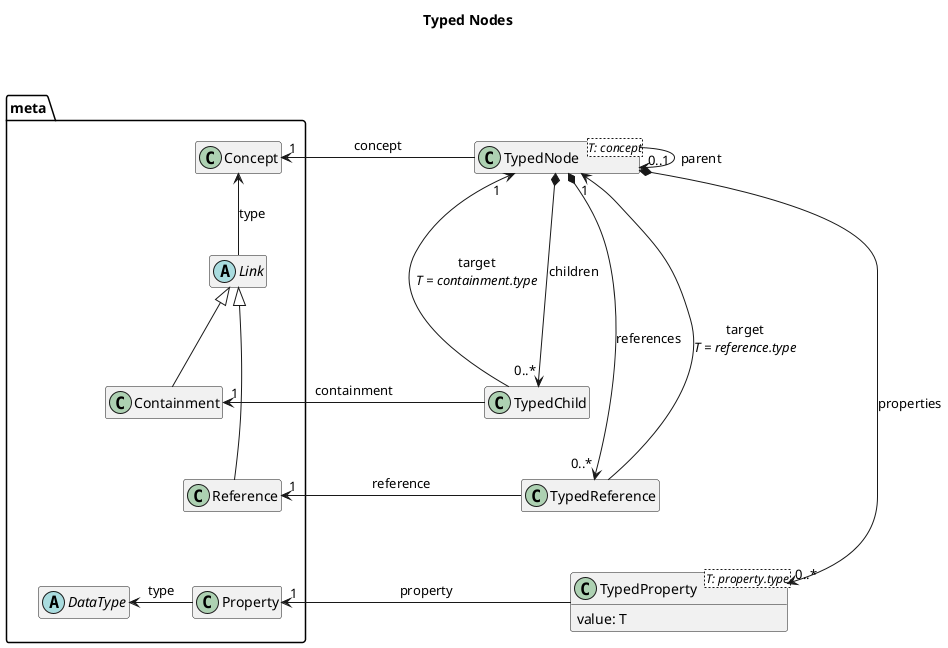 @startuml
title Typed Nodes

hide empty members

package meta {
    class Concept

    Concept <-- Link: type
    abstract class Link

    Link <|-- Containment

    class Containment
    Containment -[hidden]-> Reference

    Link <|-- Reference

    class Reference

    abstract class DataType

    DataType <- Property: type

    class Property
    Reference -[hidden]-> Property
}

meta -[hidden]> TypedNode

'Node

class TypedNode<T: concept> {
'    getLowlevel(): lowlevel:Node
}

TypedNode -> "0..1" TypedNode: parent
Concept "1" <- TypedNode: concept

'Children

TypedNode *--> "0..*" TypedChild: children

class TypedChild {
'    getLowlevel(): lowlevel:ChildTarget
}

TypedChild -> "1" TypedNode: target\n<i>T = containment.type</i>
Containment "1" <- TypedChild: containment

'References

TypedNode *--> "0..*" TypedReference: references

TypedChild -[hidden]-> TypedReference

class TypedReference {
'    getLowlevel(): lowlevel:ReferenceTarget
}

TypedReference -> "1" TypedNode: target\n<i>T = reference.type</i>
Reference "1" <- TypedReference: reference

'Properties

TypedNode *--> "0..*" TypedProperty: properties
class TypedProperty<T: property.type> {
    value: T
'    getLowlevel(): lowlevel:PropertyValue
}

Property "1" <- TypedProperty: property

@enduml